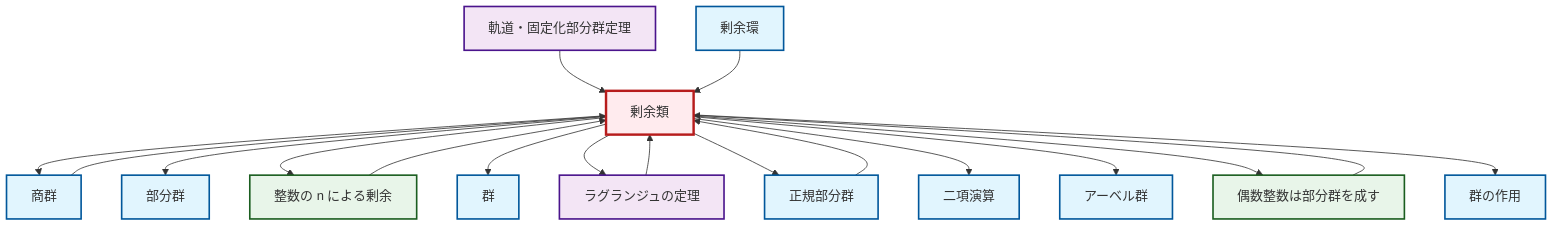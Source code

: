 graph TD
    classDef definition fill:#e1f5fe,stroke:#01579b,stroke-width:2px
    classDef theorem fill:#f3e5f5,stroke:#4a148c,stroke-width:2px
    classDef axiom fill:#fff3e0,stroke:#e65100,stroke-width:2px
    classDef example fill:#e8f5e9,stroke:#1b5e20,stroke-width:2px
    classDef current fill:#ffebee,stroke:#b71c1c,stroke-width:3px
    def-abelian-group["アーベル群"]:::definition
    thm-orbit-stabilizer["軌道・固定化部分群定理"]:::theorem
    def-group["群"]:::definition
    def-group-action["群の作用"]:::definition
    def-quotient-ring["剰余環"]:::definition
    def-normal-subgroup["正規部分群"]:::definition
    ex-even-integers-subgroup["偶数整数は部分群を成す"]:::example
    thm-lagrange["ラグランジュの定理"]:::theorem
    def-subgroup["部分群"]:::definition
    def-coset["剰余類"]:::definition
    def-quotient-group["商群"]:::definition
    ex-quotient-integers-mod-n["整数の n による剰余"]:::example
    def-binary-operation["二項演算"]:::definition
    def-coset --> def-quotient-group
    def-coset --> def-subgroup
    def-coset --> ex-quotient-integers-mod-n
    def-coset --> def-group
    def-coset --> thm-lagrange
    ex-even-integers-subgroup --> def-coset
    def-coset --> def-normal-subgroup
    ex-quotient-integers-mod-n --> def-coset
    thm-orbit-stabilizer --> def-coset
    def-coset --> def-binary-operation
    def-quotient-ring --> def-coset
    thm-lagrange --> def-coset
    def-quotient-group --> def-coset
    def-coset --> def-abelian-group
    def-coset --> ex-even-integers-subgroup
    def-normal-subgroup --> def-coset
    def-coset --> def-group-action
    class def-coset current